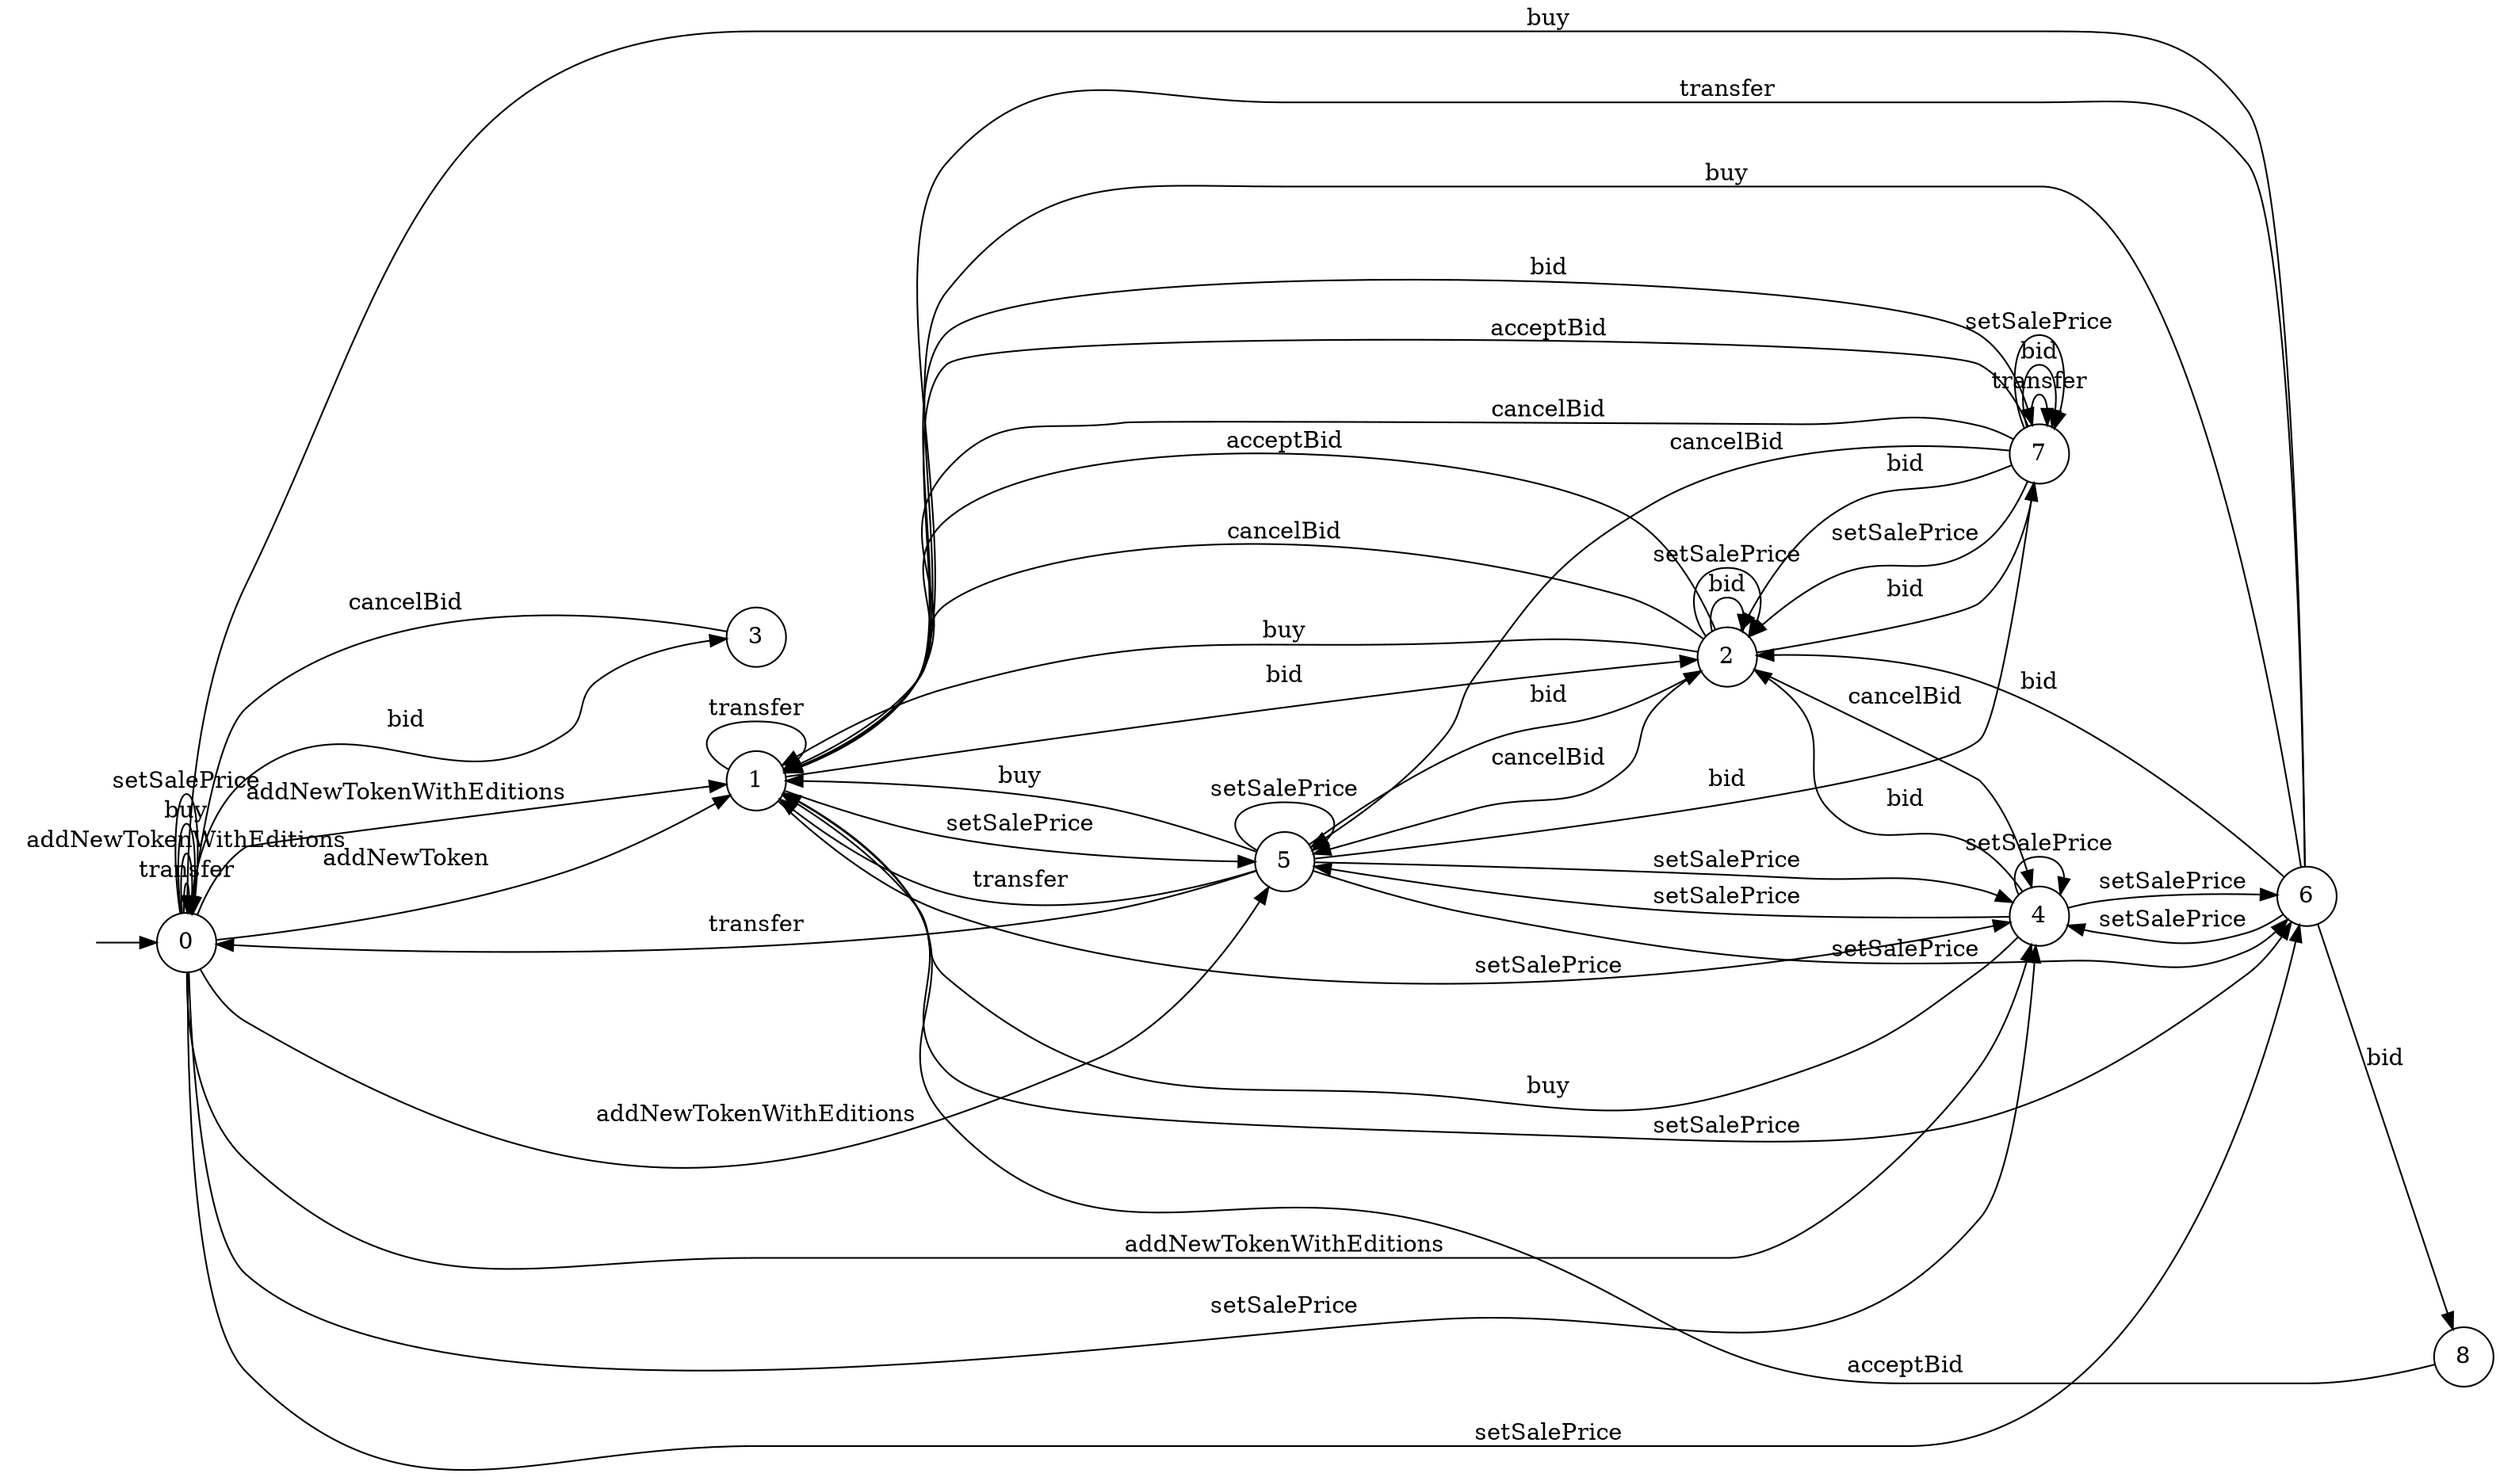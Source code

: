 digraph "./InvConPlus/Dapp-Automata-data/result/model/0x41a322b28d0ff354040e2cbc676f0320d8c8850d/SupeRare/FSM-10" {
	graph [rankdir=LR]
	"" [label="" shape=plaintext]
	1 [label=1 shape=circle]
	0 [label=0 shape=circle]
	8 [label=8 shape=circle]
	3 [label=3 shape=circle]
	5 [label=5 shape=circle]
	7 [label=7 shape=circle]
	6 [label=6 shape=circle]
	4 [label=4 shape=circle]
	2 [label=2 shape=circle]
	"" -> 0 [label=""]
	0 -> 0 [label=transfer]
	0 -> 1 [label=addNewToken]
	0 -> 4 [label=addNewTokenWithEditions]
	0 -> 5 [label=addNewTokenWithEditions]
	0 -> 0 [label=addNewTokenWithEditions]
	0 -> 1 [label=addNewTokenWithEditions]
	0 -> 3 [label=bid]
	0 -> 0 [label=buy]
	0 -> 6 [label=setSalePrice]
	0 -> 4 [label=setSalePrice]
	0 -> 0 [label=setSalePrice]
	8 -> 1 [label=acceptBid]
	2 -> 2 [label=bid]
	2 -> 7 [label=bid]
	2 -> 1 [label=acceptBid]
	2 -> 4 [label=cancelBid]
	2 -> 5 [label=cancelBid]
	2 -> 1 [label=cancelBid]
	2 -> 1 [label=buy]
	2 -> 2 [label=setSalePrice]
	5 -> 0 [label=transfer]
	5 -> 1 [label=transfer]
	5 -> 2 [label=bid]
	5 -> 7 [label=bid]
	5 -> 1 [label=buy]
	5 -> 6 [label=setSalePrice]
	5 -> 4 [label=setSalePrice]
	5 -> 5 [label=setSalePrice]
	4 -> 2 [label=bid]
	4 -> 1 [label=buy]
	4 -> 6 [label=setSalePrice]
	4 -> 4 [label=setSalePrice]
	4 -> 5 [label=setSalePrice]
	7 -> 7 [label=transfer]
	7 -> 2 [label=bid]
	7 -> 7 [label=bid]
	7 -> 1 [label=acceptBid]
	7 -> 5 [label=cancelBid]
	7 -> 1 [label=cancelBid]
	7 -> 2 [label=setSalePrice]
	7 -> 7 [label=setSalePrice]
	6 -> 1 [label=transfer]
	6 -> 8 [label=bid]
	6 -> 2 [label=bid]
	6 -> 0 [label=buy]
	6 -> 1 [label=buy]
	6 -> 4 [label=setSalePrice]
	3 -> 0 [label=cancelBid]
	1 -> 1 [label=transfer]
	1 -> 2 [label=bid]
	1 -> 7 [label=bid]
	1 -> 6 [label=setSalePrice]
	1 -> 4 [label=setSalePrice]
	1 -> 5 [label=setSalePrice]
}

